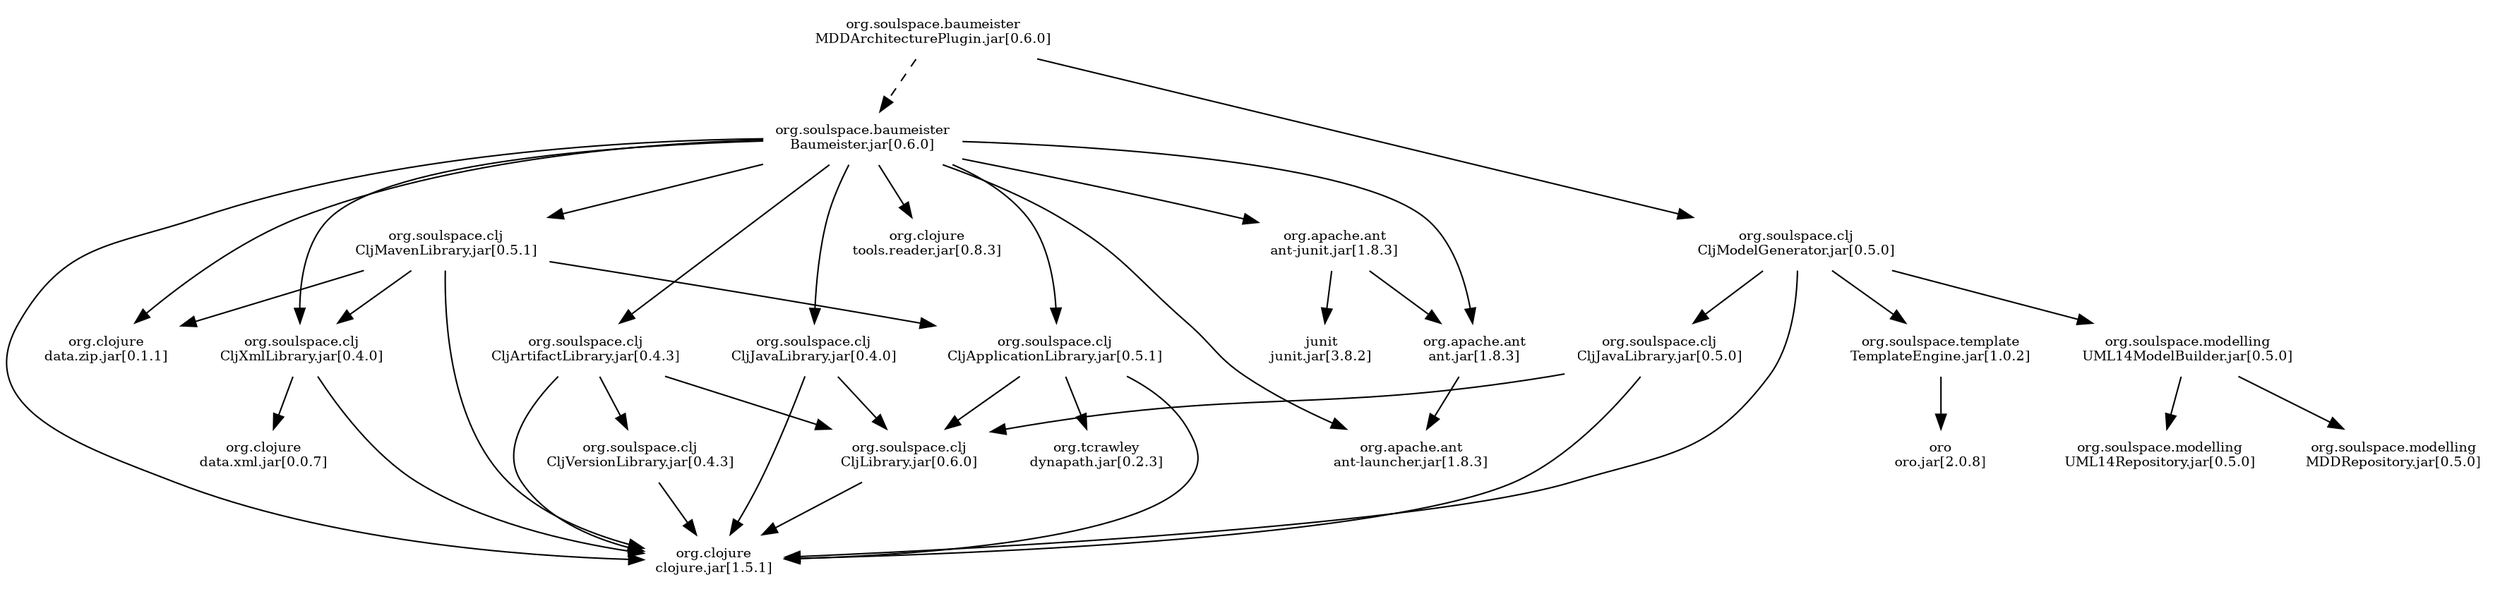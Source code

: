 digraph Dependencies {
    outputmode=nodefirst;
    node [shape=plaintext fontsize=9];
"org.soulspace.baumeister/MDDArchitecturePlugin/0.6.0/MDDArchitecturePlugin.jar" [label="org.soulspace.baumeister\nMDDArchitecturePlugin.jar[0.6.0]"];
"org.soulspace.baumeister/Baumeister/0.6.0/Baumeister.jar" [label="org.soulspace.baumeister\nBaumeister.jar[0.6.0]"];
"org.clojure/clojure/1.5.1/clojure.jar" [label="org.clojure\nclojure.jar[1.5.1]"];
"org.soulspace.clj/CljApplicationLibrary/0.5.1/CljApplicationLibrary.jar" [label="org.soulspace.clj\nCljApplicationLibrary.jar[0.5.1]"];
"org.clojure/clojure/1.5.1/clojure.jar" [label="org.clojure\nclojure.jar[1.5.1]"];
"org.soulspace.clj/CljLibrary/0.6.0/CljLibrary.jar" [label="org.soulspace.clj\nCljLibrary.jar[0.6.0]"];
"org.clojure/clojure/1.5.1/clojure.jar" [label="org.clojure\nclojure.jar[1.5.1]"];
"org.tcrawley/dynapath/0.2.3/dynapath.jar" [label="org.tcrawley\ndynapath.jar[0.2.3]"];
"org.soulspace.clj/CljArtifactLibrary/0.4.3/CljArtifactLibrary.jar" [label="org.soulspace.clj\nCljArtifactLibrary.jar[0.4.3]"];
"org.clojure/clojure/1.5.1/clojure.jar" [label="org.clojure\nclojure.jar[1.5.1]"];
"org.soulspace.clj/CljVersionLibrary/0.4.3/CljVersionLibrary.jar" [label="org.soulspace.clj\nCljVersionLibrary.jar[0.4.3]"];
"org.clojure/clojure/1.5.1/clojure.jar" [label="org.clojure\nclojure.jar[1.5.1]"];
"org.soulspace.clj/CljLibrary/0.6.0/CljLibrary.jar" [label="org.soulspace.clj\nCljLibrary.jar[0.6.0]"];
"org.clojure/clojure/1.5.1/clojure.jar" [label="org.clojure\nclojure.jar[1.5.1]"];
"org.soulspace.clj/CljMavenLibrary/0.5.1/CljMavenLibrary.jar" [label="org.soulspace.clj\nCljMavenLibrary.jar[0.5.1]"];
"org.clojure/clojure/1.5.1/clojure.jar" [label="org.clojure\nclojure.jar[1.5.1]"];
"org.clojure/data.zip/0.1.1/data.zip.jar" [label="org.clojure\ndata.zip.jar[0.1.1]"];
"org.soulspace.clj/CljXmlLibrary/0.4.0/CljXmlLibrary.jar" [label="org.soulspace.clj\nCljXmlLibrary.jar[0.4.0]"];
"org.clojure/clojure/1.5.1/clojure.jar" [label="org.clojure\nclojure.jar[1.5.1]"];
"org.clojure/data.xml/0.0.7/data.xml.jar" [label="org.clojure\ndata.xml.jar[0.0.7]"];
"org.soulspace.clj/CljApplicationLibrary/0.5.1/CljApplicationLibrary.jar" [label="org.soulspace.clj\nCljApplicationLibrary.jar[0.5.1]"];
"org.clojure/clojure/1.5.1/clojure.jar" [label="org.clojure\nclojure.jar[1.5.1]"];
"org.soulspace.clj/CljLibrary/0.6.0/CljLibrary.jar" [label="org.soulspace.clj\nCljLibrary.jar[0.6.0]"];
"org.clojure/clojure/1.5.1/clojure.jar" [label="org.clojure\nclojure.jar[1.5.1]"];
"org.tcrawley/dynapath/0.2.3/dynapath.jar" [label="org.tcrawley\ndynapath.jar[0.2.3]"];
"org.soulspace.clj/CljJavaLibrary/0.4.0/CljJavaLibrary.jar" [label="org.soulspace.clj\nCljJavaLibrary.jar[0.4.0]"];
"org.clojure/clojure/1.5.1/clojure.jar" [label="org.clojure\nclojure.jar[1.5.1]"];
"org.soulspace.clj/CljLibrary/0.6.0/CljLibrary.jar" [label="org.soulspace.clj\nCljLibrary.jar[0.6.0]"];
"org.clojure/clojure/1.5.1/clojure.jar" [label="org.clojure\nclojure.jar[1.5.1]"];
"org.soulspace.clj/CljXmlLibrary/0.4.0/CljXmlLibrary.jar" [label="org.soulspace.clj\nCljXmlLibrary.jar[0.4.0]"];
"org.clojure/clojure/1.5.1/clojure.jar" [label="org.clojure\nclojure.jar[1.5.1]"];
"org.clojure/data.xml/0.0.7/data.xml.jar" [label="org.clojure\ndata.xml.jar[0.0.7]"];
"org.clojure/data.zip/0.1.1/data.zip.jar" [label="org.clojure\ndata.zip.jar[0.1.1]"];
"org.clojure/tools.reader/0.8.3/tools.reader.jar" [label="org.clojure\ntools.reader.jar[0.8.3]"];
"org.apache.ant/ant/1.8.3/ant.jar" [label="org.apache.ant\nant.jar[1.8.3]"];
"org.apache.ant/ant-launcher/1.8.3/ant-launcher.jar" [label="org.apache.ant\nant-launcher.jar[1.8.3]"];
"org.apache.ant/ant-launcher/1.8.3/ant-launcher.jar" [label="org.apache.ant\nant-launcher.jar[1.8.3]"];
"org.apache.ant/ant-junit/1.8.3/ant-junit.jar" [label="org.apache.ant\nant-junit.jar[1.8.3]"];
"org.apache.ant/ant/1.8.3/ant.jar" [label="org.apache.ant\nant.jar[1.8.3]"];
"org.apache.ant/ant-launcher/1.8.3/ant-launcher.jar" [label="org.apache.ant\nant-launcher.jar[1.8.3]"];
"junit/junit/3.8.2/junit.jar" [label="junit\njunit.jar[3.8.2]"];
"org.soulspace.clj/CljModelGenerator/0.5.0/CljModelGenerator.jar" [label="org.soulspace.clj\nCljModelGenerator.jar[0.5.0]"];
"org.clojure/clojure/1.5.1/clojure.jar" [label="org.clojure\nclojure.jar[1.5.1]"];
"org.soulspace.clj/CljJavaLibrary/0.5.0/CljJavaLibrary.jar" [label="org.soulspace.clj\nCljJavaLibrary.jar[0.5.0]"];
"org.clojure/clojure/1.5.1/clojure.jar" [label="org.clojure\nclojure.jar[1.5.1]"];
"org.soulspace.clj/CljLibrary/0.6.0/CljLibrary.jar" [label="org.soulspace.clj\nCljLibrary.jar[0.6.0]"];
"org.clojure/clojure/1.5.1/clojure.jar" [label="org.clojure\nclojure.jar[1.5.1]"];
"org.soulspace.template/TemplateEngine/1.0.2/TemplateEngine.jar" [label="org.soulspace.template\nTemplateEngine.jar[1.0.2]"];
"oro/oro/2.0.8/oro.jar" [label="oro\noro.jar[2.0.8]"];
"org.soulspace.modelling/UML14ModelBuilder/0.5.0/UML14ModelBuilder.jar" [label="org.soulspace.modelling\nUML14ModelBuilder.jar[0.5.0]"];
"org.soulspace.modelling/UML14Repository/0.5.0/UML14Repository.jar" [label="org.soulspace.modelling\nUML14Repository.jar[0.5.0]"];
"org.soulspace.modelling/MDDRepository/0.5.0/MDDRepository.jar" [label="org.soulspace.modelling\nMDDRepository.jar[0.5.0]"];
"org.soulspace.baumeister/MDDArchitecturePlugin/0.6.0/MDDArchitecturePlugin.jar" -> "org.soulspace.baumeister/Baumeister/0.6.0/Baumeister.jar" [style=dashed color=black];
"org.soulspace.baumeister/Baumeister/0.6.0/Baumeister.jar" -> "org.clojure/clojure/1.5.1/clojure.jar" [color=black];
"org.soulspace.baumeister/Baumeister/0.6.0/Baumeister.jar" -> "org.soulspace.clj/CljApplicationLibrary/0.5.1/CljApplicationLibrary.jar" [color=black];
"org.soulspace.clj/CljApplicationLibrary/0.5.1/CljApplicationLibrary.jar" -> "org.clojure/clojure/1.5.1/clojure.jar" [color=black];
"org.soulspace.clj/CljApplicationLibrary/0.5.1/CljApplicationLibrary.jar" -> "org.soulspace.clj/CljLibrary/0.6.0/CljLibrary.jar" [color=black];
"org.soulspace.clj/CljLibrary/0.6.0/CljLibrary.jar" -> "org.clojure/clojure/1.5.1/clojure.jar" [color=black];
"org.soulspace.clj/CljApplicationLibrary/0.5.1/CljApplicationLibrary.jar" -> "org.tcrawley/dynapath/0.2.3/dynapath.jar" [color=black];
"org.soulspace.baumeister/Baumeister/0.6.0/Baumeister.jar" -> "org.soulspace.clj/CljArtifactLibrary/0.4.3/CljArtifactLibrary.jar" [color=black];
"org.soulspace.clj/CljArtifactLibrary/0.4.3/CljArtifactLibrary.jar" -> "org.clojure/clojure/1.5.1/clojure.jar" [color=black];
"org.soulspace.clj/CljArtifactLibrary/0.4.3/CljArtifactLibrary.jar" -> "org.soulspace.clj/CljVersionLibrary/0.4.3/CljVersionLibrary.jar" [color=black];
"org.soulspace.clj/CljVersionLibrary/0.4.3/CljVersionLibrary.jar" -> "org.clojure/clojure/1.5.1/clojure.jar" [color=black];
"org.soulspace.clj/CljArtifactLibrary/0.4.3/CljArtifactLibrary.jar" -> "org.soulspace.clj/CljLibrary/0.6.0/CljLibrary.jar" [color=black];

"org.soulspace.baumeister/Baumeister/0.6.0/Baumeister.jar" -> "org.soulspace.clj/CljMavenLibrary/0.5.1/CljMavenLibrary.jar" [color=black];
"org.soulspace.clj/CljMavenLibrary/0.5.1/CljMavenLibrary.jar" -> "org.clojure/clojure/1.5.1/clojure.jar" [color=black];
"org.soulspace.clj/CljMavenLibrary/0.5.1/CljMavenLibrary.jar" -> "org.clojure/data.zip/0.1.1/data.zip.jar" [color=black];
"org.soulspace.clj/CljMavenLibrary/0.5.1/CljMavenLibrary.jar" -> "org.soulspace.clj/CljXmlLibrary/0.4.0/CljXmlLibrary.jar" [color=black];
"org.soulspace.clj/CljXmlLibrary/0.4.0/CljXmlLibrary.jar" -> "org.clojure/clojure/1.5.1/clojure.jar" [color=black];
"org.soulspace.clj/CljXmlLibrary/0.4.0/CljXmlLibrary.jar" -> "org.clojure/data.xml/0.0.7/data.xml.jar" [color=black];
"org.soulspace.clj/CljMavenLibrary/0.5.1/CljMavenLibrary.jar" -> "org.soulspace.clj/CljApplicationLibrary/0.5.1/CljApplicationLibrary.jar" [color=black];




"org.soulspace.baumeister/Baumeister/0.6.0/Baumeister.jar" -> "org.soulspace.clj/CljJavaLibrary/0.4.0/CljJavaLibrary.jar" [color=black];
"org.soulspace.clj/CljJavaLibrary/0.4.0/CljJavaLibrary.jar" -> "org.clojure/clojure/1.5.1/clojure.jar" [color=black];
"org.soulspace.clj/CljJavaLibrary/0.4.0/CljJavaLibrary.jar" -> "org.soulspace.clj/CljLibrary/0.6.0/CljLibrary.jar" [color=black];

"org.soulspace.baumeister/Baumeister/0.6.0/Baumeister.jar" -> "org.soulspace.clj/CljXmlLibrary/0.4.0/CljXmlLibrary.jar" [color=black];


"org.soulspace.baumeister/Baumeister/0.6.0/Baumeister.jar" -> "org.clojure/data.zip/0.1.1/data.zip.jar" [color=black];
"org.soulspace.baumeister/Baumeister/0.6.0/Baumeister.jar" -> "org.clojure/tools.reader/0.8.3/tools.reader.jar" [color=black];
"org.soulspace.baumeister/Baumeister/0.6.0/Baumeister.jar" -> "org.apache.ant/ant/1.8.3/ant.jar" [color=black];
"org.apache.ant/ant/1.8.3/ant.jar" -> "org.apache.ant/ant-launcher/1.8.3/ant-launcher.jar" [color=black];
"org.soulspace.baumeister/Baumeister/0.6.0/Baumeister.jar" -> "org.apache.ant/ant-launcher/1.8.3/ant-launcher.jar" [color=black];
"org.soulspace.baumeister/Baumeister/0.6.0/Baumeister.jar" -> "org.apache.ant/ant-junit/1.8.3/ant-junit.jar" [color=black];
"org.apache.ant/ant-junit/1.8.3/ant-junit.jar" -> "org.apache.ant/ant/1.8.3/ant.jar" [color=black];

"org.apache.ant/ant-junit/1.8.3/ant-junit.jar" -> "junit/junit/3.8.2/junit.jar" [color=black];
"org.soulspace.baumeister/MDDArchitecturePlugin/0.6.0/MDDArchitecturePlugin.jar" -> "org.soulspace.clj/CljModelGenerator/0.5.0/CljModelGenerator.jar" [color=black];
"org.soulspace.clj/CljModelGenerator/0.5.0/CljModelGenerator.jar" -> "org.clojure/clojure/1.5.1/clojure.jar" [color=black];
"org.soulspace.clj/CljModelGenerator/0.5.0/CljModelGenerator.jar" -> "org.soulspace.clj/CljJavaLibrary/0.5.0/CljJavaLibrary.jar" [color=black];
"org.soulspace.clj/CljJavaLibrary/0.5.0/CljJavaLibrary.jar" -> "org.clojure/clojure/1.5.1/clojure.jar" [color=black];
"org.soulspace.clj/CljJavaLibrary/0.5.0/CljJavaLibrary.jar" -> "org.soulspace.clj/CljLibrary/0.6.0/CljLibrary.jar" [color=black];

"org.soulspace.clj/CljModelGenerator/0.5.0/CljModelGenerator.jar" -> "org.soulspace.template/TemplateEngine/1.0.2/TemplateEngine.jar" [color=black];
"org.soulspace.template/TemplateEngine/1.0.2/TemplateEngine.jar" -> "oro/oro/2.0.8/oro.jar" [color=black];
"org.soulspace.clj/CljModelGenerator/0.5.0/CljModelGenerator.jar" -> "org.soulspace.modelling/UML14ModelBuilder/0.5.0/UML14ModelBuilder.jar" [color=black];
"org.soulspace.modelling/UML14ModelBuilder/0.5.0/UML14ModelBuilder.jar" -> "org.soulspace.modelling/UML14Repository/0.5.0/UML14Repository.jar" [color=black];
"org.soulspace.modelling/UML14ModelBuilder/0.5.0/UML14ModelBuilder.jar" -> "org.soulspace.modelling/MDDRepository/0.5.0/MDDRepository.jar" [color=black];
}
